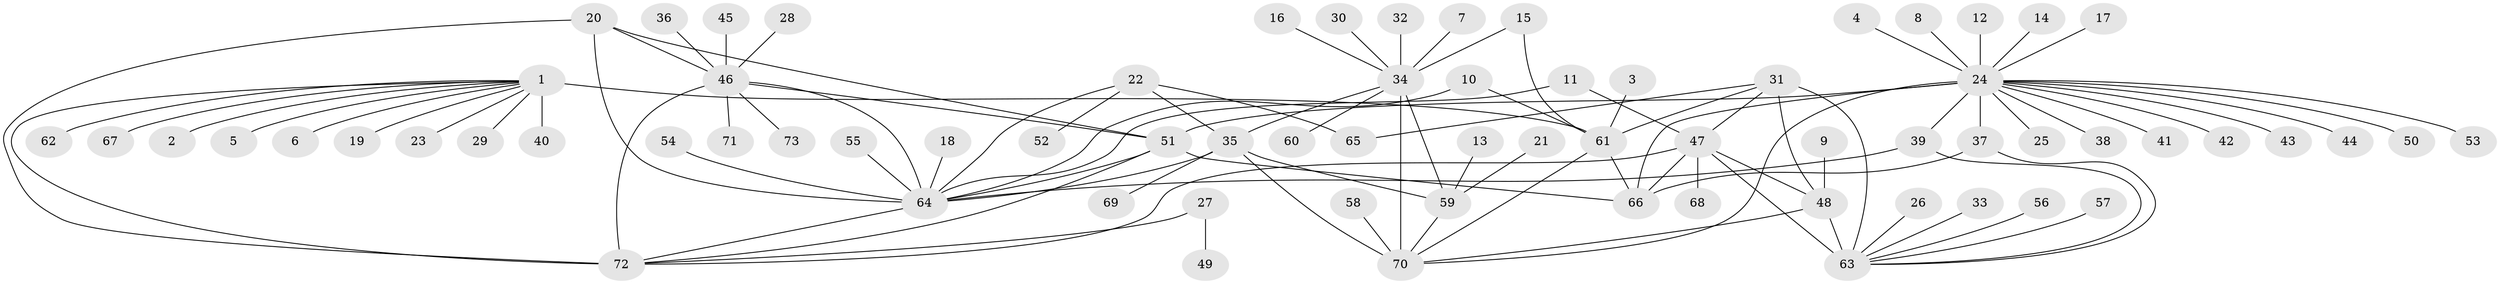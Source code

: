 // original degree distribution, {6: 0.027586206896551724, 7: 0.041379310344827586, 8: 0.027586206896551724, 17: 0.006896551724137931, 9: 0.04827586206896552, 10: 0.027586206896551724, 14: 0.006896551724137931, 11: 0.027586206896551724, 12: 0.013793103448275862, 13: 0.006896551724137931, 16: 0.006896551724137931, 1: 0.5862068965517241, 2: 0.15172413793103448, 3: 0.013793103448275862, 4: 0.006896551724137931}
// Generated by graph-tools (version 1.1) at 2025/02/03/09/25 03:02:48]
// undirected, 73 vertices, 100 edges
graph export_dot {
graph [start="1"]
  node [color=gray90,style=filled];
  1;
  2;
  3;
  4;
  5;
  6;
  7;
  8;
  9;
  10;
  11;
  12;
  13;
  14;
  15;
  16;
  17;
  18;
  19;
  20;
  21;
  22;
  23;
  24;
  25;
  26;
  27;
  28;
  29;
  30;
  31;
  32;
  33;
  34;
  35;
  36;
  37;
  38;
  39;
  40;
  41;
  42;
  43;
  44;
  45;
  46;
  47;
  48;
  49;
  50;
  51;
  52;
  53;
  54;
  55;
  56;
  57;
  58;
  59;
  60;
  61;
  62;
  63;
  64;
  65;
  66;
  67;
  68;
  69;
  70;
  71;
  72;
  73;
  1 -- 2 [weight=1.0];
  1 -- 5 [weight=1.0];
  1 -- 6 [weight=1.0];
  1 -- 19 [weight=1.0];
  1 -- 23 [weight=1.0];
  1 -- 29 [weight=1.0];
  1 -- 40 [weight=1.0];
  1 -- 61 [weight=12.0];
  1 -- 62 [weight=1.0];
  1 -- 67 [weight=1.0];
  1 -- 72 [weight=1.0];
  3 -- 61 [weight=1.0];
  4 -- 24 [weight=1.0];
  7 -- 34 [weight=1.0];
  8 -- 24 [weight=1.0];
  9 -- 48 [weight=1.0];
  10 -- 61 [weight=1.0];
  10 -- 64 [weight=1.0];
  11 -- 47 [weight=1.0];
  11 -- 64 [weight=1.0];
  12 -- 24 [weight=1.0];
  13 -- 59 [weight=1.0];
  14 -- 24 [weight=1.0];
  15 -- 34 [weight=1.0];
  15 -- 61 [weight=1.0];
  16 -- 34 [weight=1.0];
  17 -- 24 [weight=1.0];
  18 -- 64 [weight=1.0];
  20 -- 46 [weight=3.0];
  20 -- 51 [weight=3.0];
  20 -- 64 [weight=3.0];
  20 -- 72 [weight=3.0];
  21 -- 59 [weight=1.0];
  22 -- 35 [weight=1.0];
  22 -- 52 [weight=1.0];
  22 -- 64 [weight=1.0];
  22 -- 65 [weight=1.0];
  24 -- 25 [weight=1.0];
  24 -- 37 [weight=5.0];
  24 -- 38 [weight=1.0];
  24 -- 39 [weight=1.0];
  24 -- 41 [weight=1.0];
  24 -- 42 [weight=1.0];
  24 -- 43 [weight=1.0];
  24 -- 44 [weight=1.0];
  24 -- 50 [weight=1.0];
  24 -- 51 [weight=1.0];
  24 -- 53 [weight=1.0];
  24 -- 66 [weight=5.0];
  24 -- 70 [weight=1.0];
  26 -- 63 [weight=1.0];
  27 -- 49 [weight=1.0];
  27 -- 72 [weight=1.0];
  28 -- 46 [weight=1.0];
  30 -- 34 [weight=1.0];
  31 -- 47 [weight=1.0];
  31 -- 48 [weight=3.0];
  31 -- 61 [weight=1.0];
  31 -- 63 [weight=2.0];
  31 -- 65 [weight=1.0];
  32 -- 34 [weight=1.0];
  33 -- 63 [weight=1.0];
  34 -- 35 [weight=1.0];
  34 -- 59 [weight=1.0];
  34 -- 60 [weight=1.0];
  34 -- 70 [weight=4.0];
  35 -- 59 [weight=1.0];
  35 -- 64 [weight=1.0];
  35 -- 69 [weight=1.0];
  35 -- 70 [weight=4.0];
  36 -- 46 [weight=1.0];
  37 -- 63 [weight=1.0];
  37 -- 66 [weight=1.0];
  39 -- 63 [weight=1.0];
  39 -- 64 [weight=1.0];
  45 -- 46 [weight=1.0];
  46 -- 51 [weight=1.0];
  46 -- 64 [weight=1.0];
  46 -- 71 [weight=1.0];
  46 -- 72 [weight=1.0];
  46 -- 73 [weight=1.0];
  47 -- 48 [weight=3.0];
  47 -- 63 [weight=2.0];
  47 -- 66 [weight=1.0];
  47 -- 68 [weight=1.0];
  47 -- 72 [weight=1.0];
  48 -- 63 [weight=6.0];
  48 -- 70 [weight=1.0];
  51 -- 64 [weight=1.0];
  51 -- 66 [weight=1.0];
  51 -- 72 [weight=1.0];
  54 -- 64 [weight=1.0];
  55 -- 64 [weight=1.0];
  56 -- 63 [weight=1.0];
  57 -- 63 [weight=1.0];
  58 -- 70 [weight=1.0];
  59 -- 70 [weight=4.0];
  61 -- 66 [weight=1.0];
  61 -- 70 [weight=1.0];
  64 -- 72 [weight=1.0];
}
